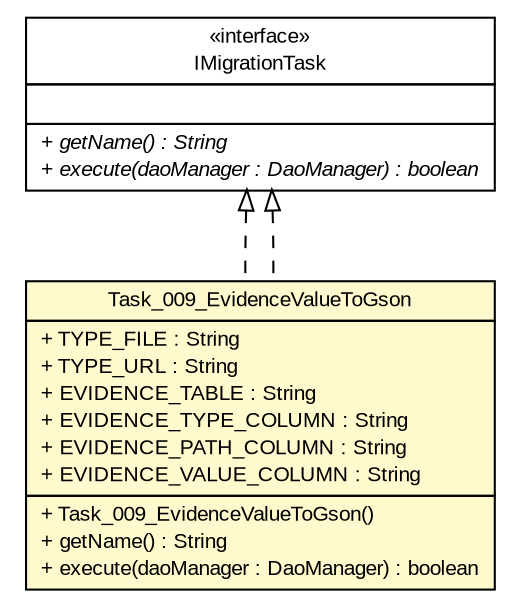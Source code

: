 #!/usr/local/bin/dot
#
# Class diagram 
# Generated by UMLGraph version R5_6-24-gf6e263 (http://www.umlgraph.org/)
#

digraph G {
	edge [fontname="arial",fontsize=10,labelfontname="arial",labelfontsize=10];
	node [fontname="arial",fontsize=10,shape=plaintext];
	nodesep=0.25;
	ranksep=0.5;
	// gov.sandia.cf.dao.migration.IMigrationTask
	c416425 [label=<<table title="gov.sandia.cf.dao.migration.IMigrationTask" border="0" cellborder="1" cellspacing="0" cellpadding="2" port="p" href="../IMigrationTask.html">
		<tr><td><table border="0" cellspacing="0" cellpadding="1">
<tr><td align="center" balign="center"> &#171;interface&#187; </td></tr>
<tr><td align="center" balign="center"> IMigrationTask </td></tr>
		</table></td></tr>
		<tr><td><table border="0" cellspacing="0" cellpadding="1">
<tr><td align="left" balign="left">  </td></tr>
		</table></td></tr>
		<tr><td><table border="0" cellspacing="0" cellpadding="1">
<tr><td align="left" balign="left"><font face="arial italic" point-size="10.0"> + getName() : String </font></td></tr>
<tr><td align="left" balign="left"><font face="arial italic" point-size="10.0"> + execute(daoManager : DaoManager) : boolean </font></td></tr>
		</table></td></tr>
		</table>>, URL="../IMigrationTask.html", fontname="arial", fontcolor="black", fontsize=10.0];
	// gov.sandia.cf.dao.migration.tasks.Task_009_EvidenceValueToGson
	c416434 [label=<<table title="gov.sandia.cf.dao.migration.tasks.Task_009_EvidenceValueToGson" border="0" cellborder="1" cellspacing="0" cellpadding="2" port="p" bgcolor="lemonChiffon" href="./Task_009_EvidenceValueToGson.html">
		<tr><td><table border="0" cellspacing="0" cellpadding="1">
<tr><td align="center" balign="center"> Task_009_EvidenceValueToGson </td></tr>
		</table></td></tr>
		<tr><td><table border="0" cellspacing="0" cellpadding="1">
<tr><td align="left" balign="left"> + TYPE_FILE : String </td></tr>
<tr><td align="left" balign="left"> + TYPE_URL : String </td></tr>
<tr><td align="left" balign="left"> + EVIDENCE_TABLE : String </td></tr>
<tr><td align="left" balign="left"> + EVIDENCE_TYPE_COLUMN : String </td></tr>
<tr><td align="left" balign="left"> + EVIDENCE_PATH_COLUMN : String </td></tr>
<tr><td align="left" balign="left"> + EVIDENCE_VALUE_COLUMN : String </td></tr>
		</table></td></tr>
		<tr><td><table border="0" cellspacing="0" cellpadding="1">
<tr><td align="left" balign="left"> + Task_009_EvidenceValueToGson() </td></tr>
<tr><td align="left" balign="left"> + getName() : String </td></tr>
<tr><td align="left" balign="left"> + execute(daoManager : DaoManager) : boolean </td></tr>
		</table></td></tr>
		</table>>, URL="./Task_009_EvidenceValueToGson.html", fontname="arial", fontcolor="black", fontsize=10.0];
	//gov.sandia.cf.dao.migration.tasks.Task_009_EvidenceValueToGson implements gov.sandia.cf.dao.migration.IMigrationTask
	c416425:p -> c416434:p [dir=back,arrowtail=empty,style=dashed];
	//gov.sandia.cf.dao.migration.tasks.Task_009_EvidenceValueToGson implements gov.sandia.cf.dao.migration.IMigrationTask
	c416425:p -> c416434:p [dir=back,arrowtail=empty,style=dashed];
}

